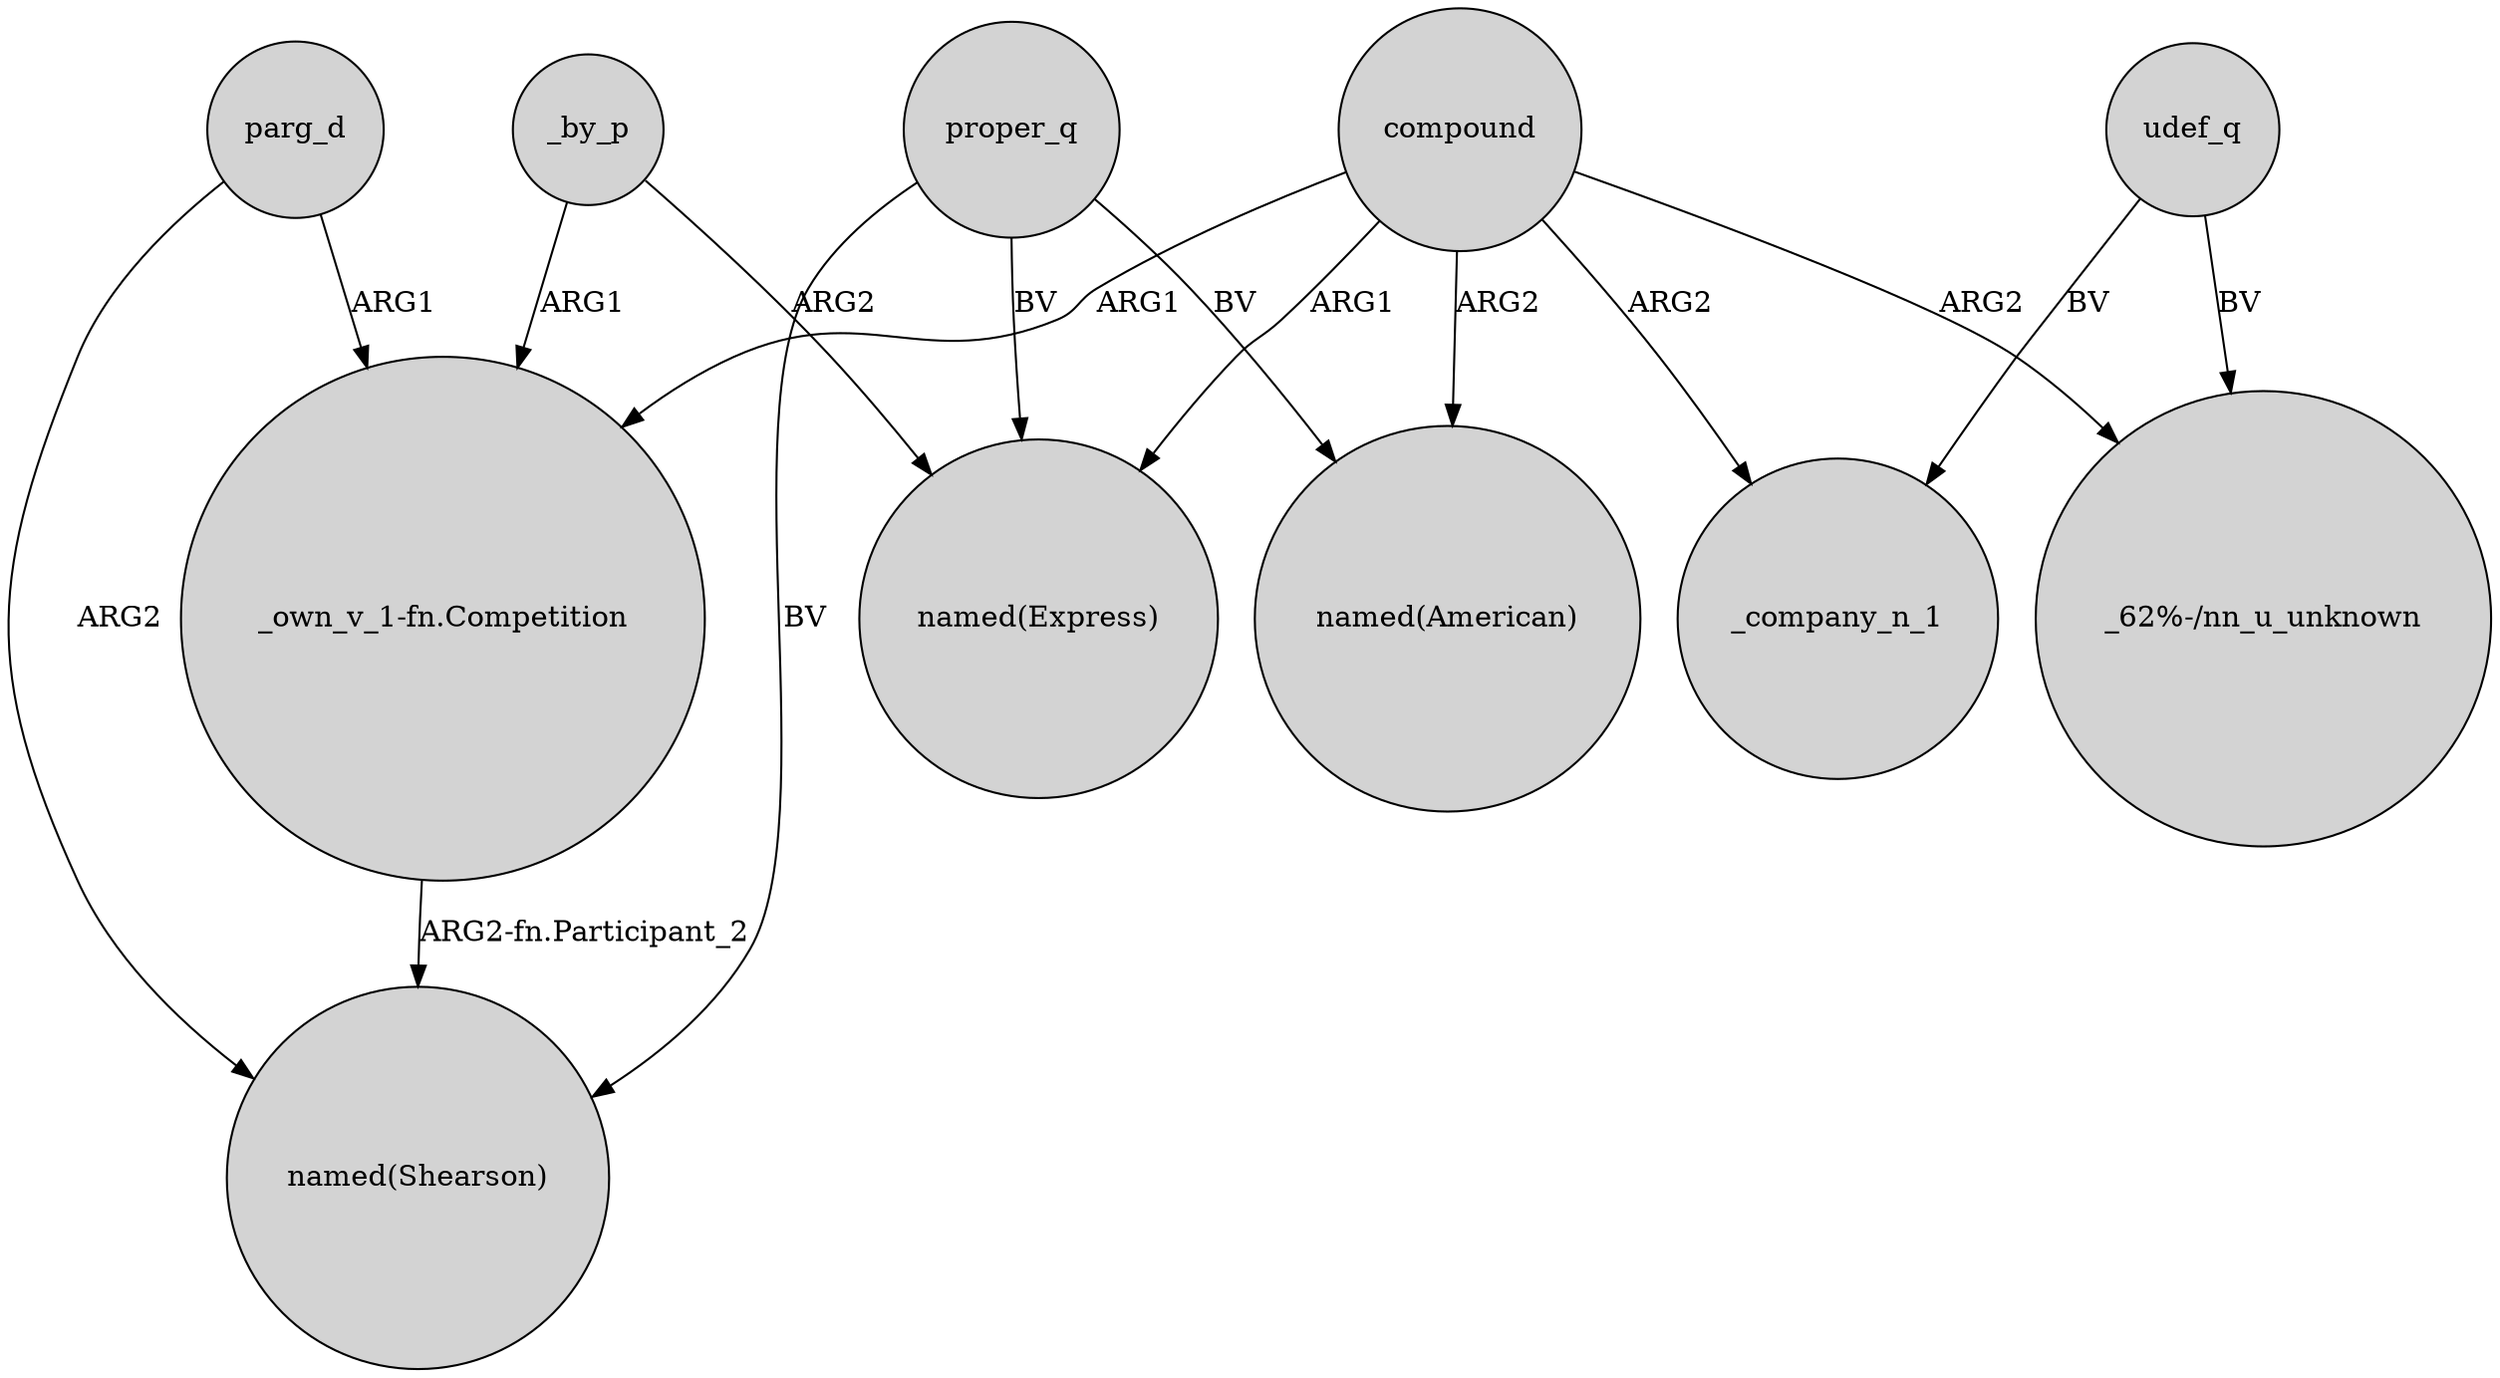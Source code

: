 digraph {
	node [shape=circle style=filled]
	_by_p -> "_own_v_1-fn.Competition" [label=ARG1]
	proper_q -> "named(Express)" [label=BV]
	compound -> "named(American)" [label=ARG2]
	parg_d -> "named(Shearson)" [label=ARG2]
	compound -> "named(Express)" [label=ARG1]
	proper_q -> "named(Shearson)" [label=BV]
	proper_q -> "named(American)" [label=BV]
	parg_d -> "_own_v_1-fn.Competition" [label=ARG1]
	compound -> "_own_v_1-fn.Competition" [label=ARG1]
	compound -> "_62%-/nn_u_unknown" [label=ARG2]
	udef_q -> "_62%-/nn_u_unknown" [label=BV]
	_by_p -> "named(Express)" [label=ARG2]
	udef_q -> _company_n_1 [label=BV]
	compound -> _company_n_1 [label=ARG2]
	"_own_v_1-fn.Competition" -> "named(Shearson)" [label="ARG2-fn.Participant_2"]
}
